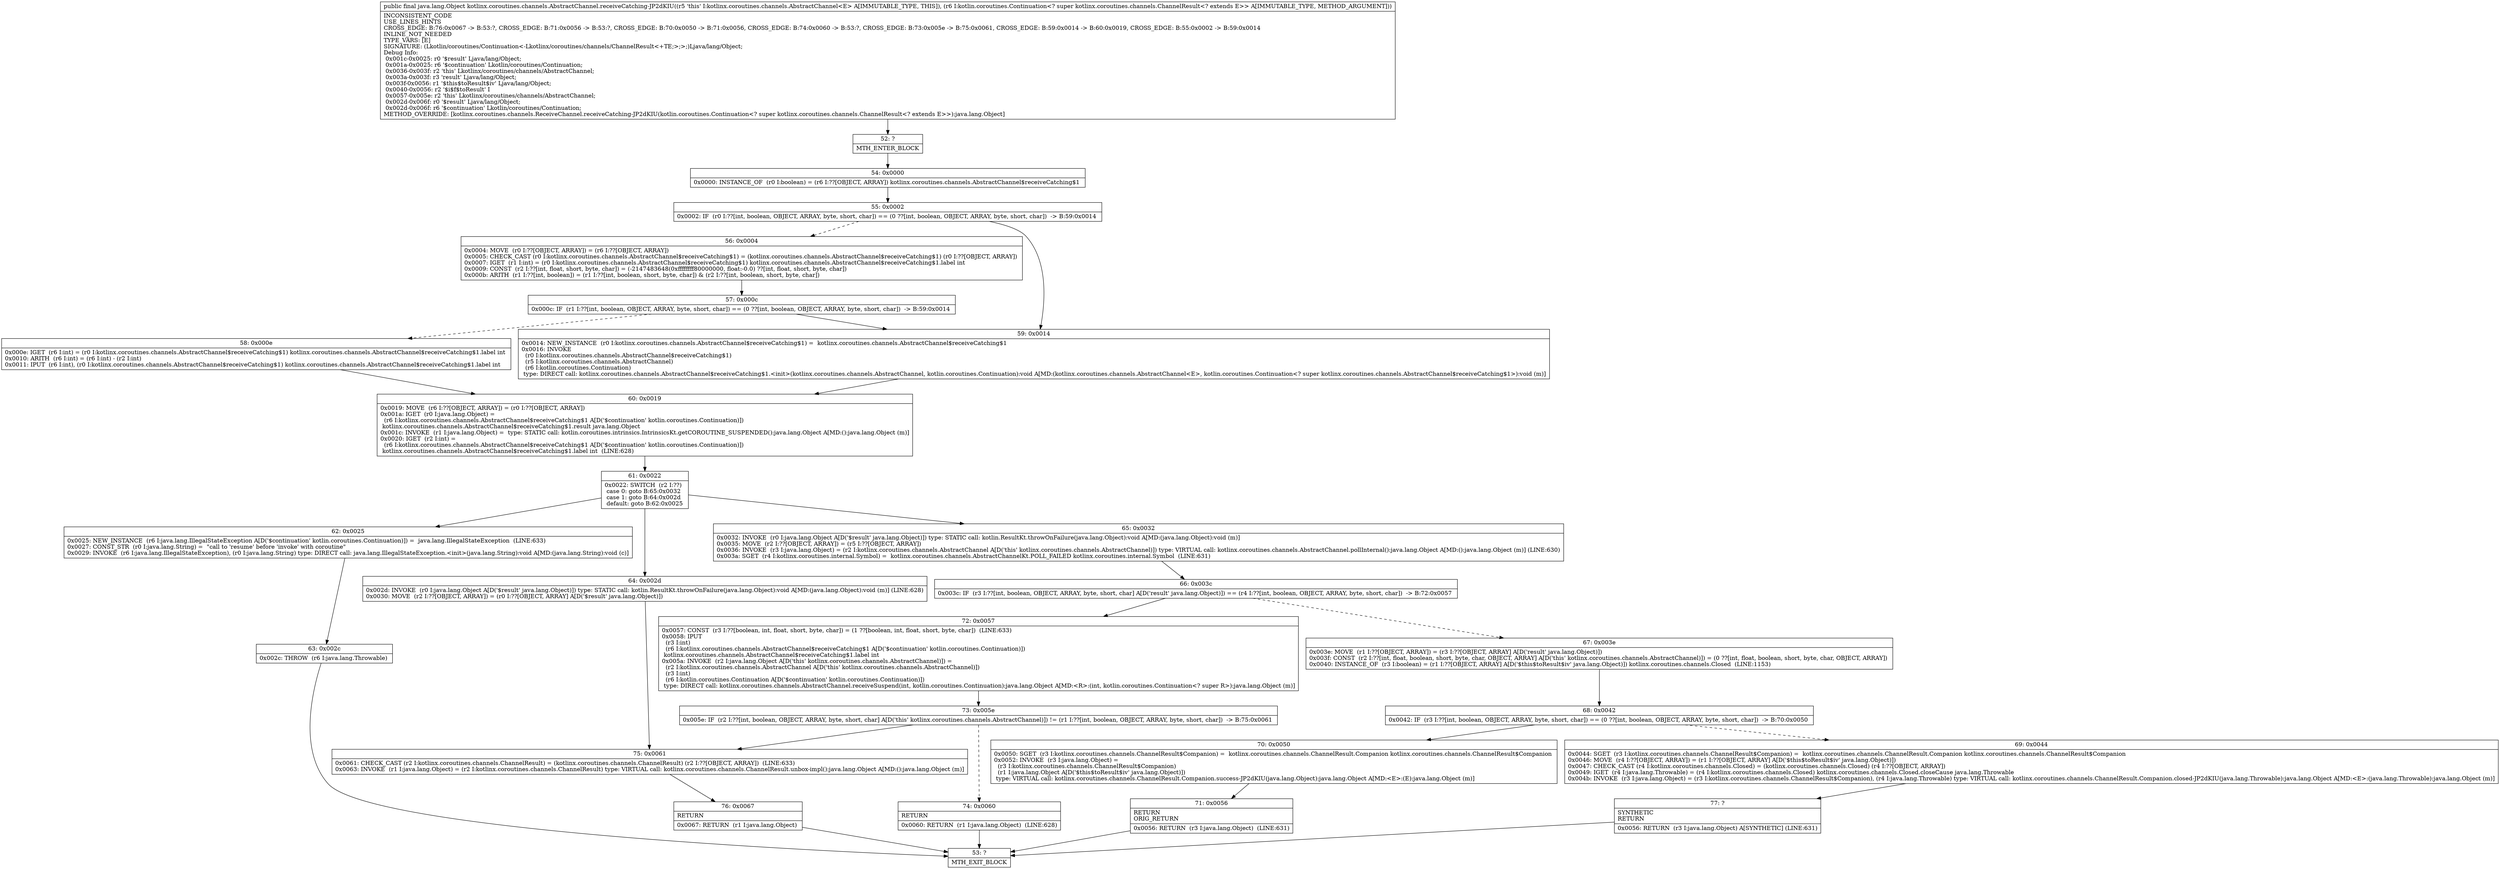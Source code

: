 digraph "CFG forkotlinx.coroutines.channels.AbstractChannel.receiveCatching\-JP2dKIU(Lkotlin\/coroutines\/Continuation;)Ljava\/lang\/Object;" {
Node_52 [shape=record,label="{52\:\ ?|MTH_ENTER_BLOCK\l}"];
Node_54 [shape=record,label="{54\:\ 0x0000|0x0000: INSTANCE_OF  (r0 I:boolean) = (r6 I:??[OBJECT, ARRAY]) kotlinx.coroutines.channels.AbstractChannel$receiveCatching$1 \l}"];
Node_55 [shape=record,label="{55\:\ 0x0002|0x0002: IF  (r0 I:??[int, boolean, OBJECT, ARRAY, byte, short, char]) == (0 ??[int, boolean, OBJECT, ARRAY, byte, short, char])  \-\> B:59:0x0014 \l}"];
Node_56 [shape=record,label="{56\:\ 0x0004|0x0004: MOVE  (r0 I:??[OBJECT, ARRAY]) = (r6 I:??[OBJECT, ARRAY]) \l0x0005: CHECK_CAST (r0 I:kotlinx.coroutines.channels.AbstractChannel$receiveCatching$1) = (kotlinx.coroutines.channels.AbstractChannel$receiveCatching$1) (r0 I:??[OBJECT, ARRAY]) \l0x0007: IGET  (r1 I:int) = (r0 I:kotlinx.coroutines.channels.AbstractChannel$receiveCatching$1) kotlinx.coroutines.channels.AbstractChannel$receiveCatching$1.label int \l0x0009: CONST  (r2 I:??[int, float, short, byte, char]) = (\-2147483648(0xffffffff80000000, float:\-0.0) ??[int, float, short, byte, char]) \l0x000b: ARITH  (r1 I:??[int, boolean]) = (r1 I:??[int, boolean, short, byte, char]) & (r2 I:??[int, boolean, short, byte, char]) \l}"];
Node_57 [shape=record,label="{57\:\ 0x000c|0x000c: IF  (r1 I:??[int, boolean, OBJECT, ARRAY, byte, short, char]) == (0 ??[int, boolean, OBJECT, ARRAY, byte, short, char])  \-\> B:59:0x0014 \l}"];
Node_58 [shape=record,label="{58\:\ 0x000e|0x000e: IGET  (r6 I:int) = (r0 I:kotlinx.coroutines.channels.AbstractChannel$receiveCatching$1) kotlinx.coroutines.channels.AbstractChannel$receiveCatching$1.label int \l0x0010: ARITH  (r6 I:int) = (r6 I:int) \- (r2 I:int) \l0x0011: IPUT  (r6 I:int), (r0 I:kotlinx.coroutines.channels.AbstractChannel$receiveCatching$1) kotlinx.coroutines.channels.AbstractChannel$receiveCatching$1.label int \l}"];
Node_60 [shape=record,label="{60\:\ 0x0019|0x0019: MOVE  (r6 I:??[OBJECT, ARRAY]) = (r0 I:??[OBJECT, ARRAY]) \l0x001a: IGET  (r0 I:java.lang.Object) = \l  (r6 I:kotlinx.coroutines.channels.AbstractChannel$receiveCatching$1 A[D('$continuation' kotlin.coroutines.Continuation)])\l kotlinx.coroutines.channels.AbstractChannel$receiveCatching$1.result java.lang.Object \l0x001c: INVOKE  (r1 I:java.lang.Object) =  type: STATIC call: kotlin.coroutines.intrinsics.IntrinsicsKt.getCOROUTINE_SUSPENDED():java.lang.Object A[MD:():java.lang.Object (m)]\l0x0020: IGET  (r2 I:int) = \l  (r6 I:kotlinx.coroutines.channels.AbstractChannel$receiveCatching$1 A[D('$continuation' kotlin.coroutines.Continuation)])\l kotlinx.coroutines.channels.AbstractChannel$receiveCatching$1.label int  (LINE:628)\l}"];
Node_61 [shape=record,label="{61\:\ 0x0022|0x0022: SWITCH  (r2 I:??)\l case 0: goto B:65:0x0032\l case 1: goto B:64:0x002d\l default: goto B:62:0x0025 \l}"];
Node_62 [shape=record,label="{62\:\ 0x0025|0x0025: NEW_INSTANCE  (r6 I:java.lang.IllegalStateException A[D('$continuation' kotlin.coroutines.Continuation)]) =  java.lang.IllegalStateException  (LINE:633)\l0x0027: CONST_STR  (r0 I:java.lang.String) =  \"call to 'resume' before 'invoke' with coroutine\" \l0x0029: INVOKE  (r6 I:java.lang.IllegalStateException), (r0 I:java.lang.String) type: DIRECT call: java.lang.IllegalStateException.\<init\>(java.lang.String):void A[MD:(java.lang.String):void (c)]\l}"];
Node_63 [shape=record,label="{63\:\ 0x002c|0x002c: THROW  (r6 I:java.lang.Throwable) \l}"];
Node_53 [shape=record,label="{53\:\ ?|MTH_EXIT_BLOCK\l}"];
Node_64 [shape=record,label="{64\:\ 0x002d|0x002d: INVOKE  (r0 I:java.lang.Object A[D('$result' java.lang.Object)]) type: STATIC call: kotlin.ResultKt.throwOnFailure(java.lang.Object):void A[MD:(java.lang.Object):void (m)] (LINE:628)\l0x0030: MOVE  (r2 I:??[OBJECT, ARRAY]) = (r0 I:??[OBJECT, ARRAY] A[D('$result' java.lang.Object)]) \l}"];
Node_75 [shape=record,label="{75\:\ 0x0061|0x0061: CHECK_CAST (r2 I:kotlinx.coroutines.channels.ChannelResult) = (kotlinx.coroutines.channels.ChannelResult) (r2 I:??[OBJECT, ARRAY])  (LINE:633)\l0x0063: INVOKE  (r1 I:java.lang.Object) = (r2 I:kotlinx.coroutines.channels.ChannelResult) type: VIRTUAL call: kotlinx.coroutines.channels.ChannelResult.unbox\-impl():java.lang.Object A[MD:():java.lang.Object (m)]\l}"];
Node_76 [shape=record,label="{76\:\ 0x0067|RETURN\l|0x0067: RETURN  (r1 I:java.lang.Object) \l}"];
Node_65 [shape=record,label="{65\:\ 0x0032|0x0032: INVOKE  (r0 I:java.lang.Object A[D('$result' java.lang.Object)]) type: STATIC call: kotlin.ResultKt.throwOnFailure(java.lang.Object):void A[MD:(java.lang.Object):void (m)]\l0x0035: MOVE  (r2 I:??[OBJECT, ARRAY]) = (r5 I:??[OBJECT, ARRAY]) \l0x0036: INVOKE  (r3 I:java.lang.Object) = (r2 I:kotlinx.coroutines.channels.AbstractChannel A[D('this' kotlinx.coroutines.channels.AbstractChannel)]) type: VIRTUAL call: kotlinx.coroutines.channels.AbstractChannel.pollInternal():java.lang.Object A[MD:():java.lang.Object (m)] (LINE:630)\l0x003a: SGET  (r4 I:kotlinx.coroutines.internal.Symbol) =  kotlinx.coroutines.channels.AbstractChannelKt.POLL_FAILED kotlinx.coroutines.internal.Symbol  (LINE:631)\l}"];
Node_66 [shape=record,label="{66\:\ 0x003c|0x003c: IF  (r3 I:??[int, boolean, OBJECT, ARRAY, byte, short, char] A[D('result' java.lang.Object)]) == (r4 I:??[int, boolean, OBJECT, ARRAY, byte, short, char])  \-\> B:72:0x0057 \l}"];
Node_67 [shape=record,label="{67\:\ 0x003e|0x003e: MOVE  (r1 I:??[OBJECT, ARRAY]) = (r3 I:??[OBJECT, ARRAY] A[D('result' java.lang.Object)]) \l0x003f: CONST  (r2 I:??[int, float, boolean, short, byte, char, OBJECT, ARRAY] A[D('this' kotlinx.coroutines.channels.AbstractChannel)]) = (0 ??[int, float, boolean, short, byte, char, OBJECT, ARRAY]) \l0x0040: INSTANCE_OF  (r3 I:boolean) = (r1 I:??[OBJECT, ARRAY] A[D('$this$toResult$iv' java.lang.Object)]) kotlinx.coroutines.channels.Closed  (LINE:1153)\l}"];
Node_68 [shape=record,label="{68\:\ 0x0042|0x0042: IF  (r3 I:??[int, boolean, OBJECT, ARRAY, byte, short, char]) == (0 ??[int, boolean, OBJECT, ARRAY, byte, short, char])  \-\> B:70:0x0050 \l}"];
Node_69 [shape=record,label="{69\:\ 0x0044|0x0044: SGET  (r3 I:kotlinx.coroutines.channels.ChannelResult$Companion) =  kotlinx.coroutines.channels.ChannelResult.Companion kotlinx.coroutines.channels.ChannelResult$Companion \l0x0046: MOVE  (r4 I:??[OBJECT, ARRAY]) = (r1 I:??[OBJECT, ARRAY] A[D('$this$toResult$iv' java.lang.Object)]) \l0x0047: CHECK_CAST (r4 I:kotlinx.coroutines.channels.Closed) = (kotlinx.coroutines.channels.Closed) (r4 I:??[OBJECT, ARRAY]) \l0x0049: IGET  (r4 I:java.lang.Throwable) = (r4 I:kotlinx.coroutines.channels.Closed) kotlinx.coroutines.channels.Closed.closeCause java.lang.Throwable \l0x004b: INVOKE  (r3 I:java.lang.Object) = (r3 I:kotlinx.coroutines.channels.ChannelResult$Companion), (r4 I:java.lang.Throwable) type: VIRTUAL call: kotlinx.coroutines.channels.ChannelResult.Companion.closed\-JP2dKIU(java.lang.Throwable):java.lang.Object A[MD:\<E\>:(java.lang.Throwable):java.lang.Object (m)]\l}"];
Node_77 [shape=record,label="{77\:\ ?|SYNTHETIC\lRETURN\l|0x0056: RETURN  (r3 I:java.lang.Object) A[SYNTHETIC] (LINE:631)\l}"];
Node_70 [shape=record,label="{70\:\ 0x0050|0x0050: SGET  (r3 I:kotlinx.coroutines.channels.ChannelResult$Companion) =  kotlinx.coroutines.channels.ChannelResult.Companion kotlinx.coroutines.channels.ChannelResult$Companion \l0x0052: INVOKE  (r3 I:java.lang.Object) = \l  (r3 I:kotlinx.coroutines.channels.ChannelResult$Companion)\l  (r1 I:java.lang.Object A[D('$this$toResult$iv' java.lang.Object)])\l type: VIRTUAL call: kotlinx.coroutines.channels.ChannelResult.Companion.success\-JP2dKIU(java.lang.Object):java.lang.Object A[MD:\<E\>:(E):java.lang.Object (m)]\l}"];
Node_71 [shape=record,label="{71\:\ 0x0056|RETURN\lORIG_RETURN\l|0x0056: RETURN  (r3 I:java.lang.Object)  (LINE:631)\l}"];
Node_72 [shape=record,label="{72\:\ 0x0057|0x0057: CONST  (r3 I:??[boolean, int, float, short, byte, char]) = (1 ??[boolean, int, float, short, byte, char])  (LINE:633)\l0x0058: IPUT  \l  (r3 I:int)\l  (r6 I:kotlinx.coroutines.channels.AbstractChannel$receiveCatching$1 A[D('$continuation' kotlin.coroutines.Continuation)])\l kotlinx.coroutines.channels.AbstractChannel$receiveCatching$1.label int \l0x005a: INVOKE  (r2 I:java.lang.Object A[D('this' kotlinx.coroutines.channels.AbstractChannel)]) = \l  (r2 I:kotlinx.coroutines.channels.AbstractChannel A[D('this' kotlinx.coroutines.channels.AbstractChannel)])\l  (r3 I:int)\l  (r6 I:kotlin.coroutines.Continuation A[D('$continuation' kotlin.coroutines.Continuation)])\l type: DIRECT call: kotlinx.coroutines.channels.AbstractChannel.receiveSuspend(int, kotlin.coroutines.Continuation):java.lang.Object A[MD:\<R\>:(int, kotlin.coroutines.Continuation\<? super R\>):java.lang.Object (m)]\l}"];
Node_73 [shape=record,label="{73\:\ 0x005e|0x005e: IF  (r2 I:??[int, boolean, OBJECT, ARRAY, byte, short, char] A[D('this' kotlinx.coroutines.channels.AbstractChannel)]) != (r1 I:??[int, boolean, OBJECT, ARRAY, byte, short, char])  \-\> B:75:0x0061 \l}"];
Node_74 [shape=record,label="{74\:\ 0x0060|RETURN\l|0x0060: RETURN  (r1 I:java.lang.Object)  (LINE:628)\l}"];
Node_59 [shape=record,label="{59\:\ 0x0014|0x0014: NEW_INSTANCE  (r0 I:kotlinx.coroutines.channels.AbstractChannel$receiveCatching$1) =  kotlinx.coroutines.channels.AbstractChannel$receiveCatching$1 \l0x0016: INVOKE  \l  (r0 I:kotlinx.coroutines.channels.AbstractChannel$receiveCatching$1)\l  (r5 I:kotlinx.coroutines.channels.AbstractChannel)\l  (r6 I:kotlin.coroutines.Continuation)\l type: DIRECT call: kotlinx.coroutines.channels.AbstractChannel$receiveCatching$1.\<init\>(kotlinx.coroutines.channels.AbstractChannel, kotlin.coroutines.Continuation):void A[MD:(kotlinx.coroutines.channels.AbstractChannel\<E\>, kotlin.coroutines.Continuation\<? super kotlinx.coroutines.channels.AbstractChannel$receiveCatching$1\>):void (m)]\l}"];
MethodNode[shape=record,label="{public final java.lang.Object kotlinx.coroutines.channels.AbstractChannel.receiveCatching\-JP2dKIU((r5 'this' I:kotlinx.coroutines.channels.AbstractChannel\<E\> A[IMMUTABLE_TYPE, THIS]), (r6 I:kotlin.coroutines.Continuation\<? super kotlinx.coroutines.channels.ChannelResult\<? extends E\>\> A[IMMUTABLE_TYPE, METHOD_ARGUMENT]))  | INCONSISTENT_CODE\lUSE_LINES_HINTS\lCROSS_EDGE: B:76:0x0067 \-\> B:53:?, CROSS_EDGE: B:71:0x0056 \-\> B:53:?, CROSS_EDGE: B:70:0x0050 \-\> B:71:0x0056, CROSS_EDGE: B:74:0x0060 \-\> B:53:?, CROSS_EDGE: B:73:0x005e \-\> B:75:0x0061, CROSS_EDGE: B:59:0x0014 \-\> B:60:0x0019, CROSS_EDGE: B:55:0x0002 \-\> B:59:0x0014\lINLINE_NOT_NEEDED\lTYPE_VARS: [E]\lSIGNATURE: (Lkotlin\/coroutines\/Continuation\<\-Lkotlinx\/coroutines\/channels\/ChannelResult\<+TE;\>;\>;)Ljava\/lang\/Object;\lDebug Info:\l  0x001c\-0x0025: r0 '$result' Ljava\/lang\/Object;\l  0x001a\-0x0025: r6 '$continuation' Lkotlin\/coroutines\/Continuation;\l  0x0036\-0x003f: r2 'this' Lkotlinx\/coroutines\/channels\/AbstractChannel;\l  0x003a\-0x003f: r3 'result' Ljava\/lang\/Object;\l  0x003f\-0x0056: r1 '$this$toResult$iv' Ljava\/lang\/Object;\l  0x0040\-0x0056: r2 '$i$f$toResult' I\l  0x0057\-0x005e: r2 'this' Lkotlinx\/coroutines\/channels\/AbstractChannel;\l  0x002d\-0x006f: r0 '$result' Ljava\/lang\/Object;\l  0x002d\-0x006f: r6 '$continuation' Lkotlin\/coroutines\/Continuation;\lMETHOD_OVERRIDE: [kotlinx.coroutines.channels.ReceiveChannel.receiveCatching\-JP2dKIU(kotlin.coroutines.Continuation\<? super kotlinx.coroutines.channels.ChannelResult\<? extends E\>\>):java.lang.Object]\l}"];
MethodNode -> Node_52;Node_52 -> Node_54;
Node_54 -> Node_55;
Node_55 -> Node_56[style=dashed];
Node_55 -> Node_59;
Node_56 -> Node_57;
Node_57 -> Node_58[style=dashed];
Node_57 -> Node_59;
Node_58 -> Node_60;
Node_60 -> Node_61;
Node_61 -> Node_62;
Node_61 -> Node_64;
Node_61 -> Node_65;
Node_62 -> Node_63;
Node_63 -> Node_53;
Node_64 -> Node_75;
Node_75 -> Node_76;
Node_76 -> Node_53;
Node_65 -> Node_66;
Node_66 -> Node_67[style=dashed];
Node_66 -> Node_72;
Node_67 -> Node_68;
Node_68 -> Node_69[style=dashed];
Node_68 -> Node_70;
Node_69 -> Node_77;
Node_77 -> Node_53;
Node_70 -> Node_71;
Node_71 -> Node_53;
Node_72 -> Node_73;
Node_73 -> Node_74[style=dashed];
Node_73 -> Node_75;
Node_74 -> Node_53;
Node_59 -> Node_60;
}


